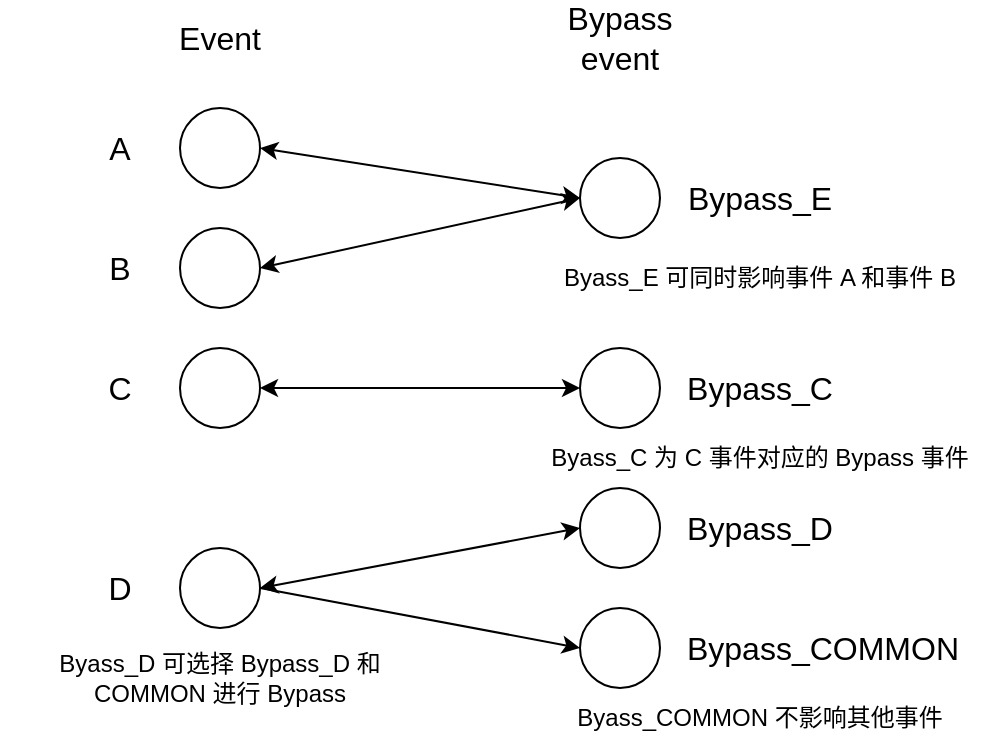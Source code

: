 <mxfile version="28.2.3">
  <diagram name="第 1 页" id="NCsJXEQHVqjGF3GBmv68">
    <mxGraphModel dx="1109" dy="843" grid="1" gridSize="10" guides="1" tooltips="1" connect="1" arrows="1" fold="1" page="1" pageScale="1" pageWidth="827" pageHeight="1169" math="0" shadow="0">
      <root>
        <mxCell id="0" />
        <mxCell id="1" parent="0" />
        <mxCell id="pQwcLOvFqo98Sgp6cZVr-1" value="" style="ellipse;whiteSpace=wrap;html=1;aspect=fixed;" vertex="1" parent="1">
          <mxGeometry x="200" y="200" width="40" height="40" as="geometry" />
        </mxCell>
        <mxCell id="pQwcLOvFqo98Sgp6cZVr-2" value="" style="ellipse;whiteSpace=wrap;html=1;aspect=fixed;" vertex="1" parent="1">
          <mxGeometry x="200" y="260" width="40" height="40" as="geometry" />
        </mxCell>
        <mxCell id="pQwcLOvFqo98Sgp6cZVr-3" value="" style="ellipse;whiteSpace=wrap;html=1;aspect=fixed;" vertex="1" parent="1">
          <mxGeometry x="200" y="320" width="40" height="40" as="geometry" />
        </mxCell>
        <mxCell id="pQwcLOvFqo98Sgp6cZVr-33" style="rounded=0;orthogonalLoop=1;jettySize=auto;html=1;exitX=1;exitY=0.5;exitDx=0;exitDy=0;entryX=0;entryY=0.5;entryDx=0;entryDy=0;startArrow=classic;startFill=1;" edge="1" parent="1" source="pQwcLOvFqo98Sgp6cZVr-4" target="pQwcLOvFqo98Sgp6cZVr-10">
          <mxGeometry relative="1" as="geometry" />
        </mxCell>
        <mxCell id="pQwcLOvFqo98Sgp6cZVr-34" style="rounded=0;orthogonalLoop=1;jettySize=auto;html=1;exitX=1;exitY=0.5;exitDx=0;exitDy=0;entryX=0;entryY=0.5;entryDx=0;entryDy=0;startArrow=none;startFill=0;" edge="1" parent="1" source="pQwcLOvFqo98Sgp6cZVr-4" target="pQwcLOvFqo98Sgp6cZVr-29">
          <mxGeometry relative="1" as="geometry" />
        </mxCell>
        <mxCell id="pQwcLOvFqo98Sgp6cZVr-4" value="" style="ellipse;whiteSpace=wrap;html=1;aspect=fixed;" vertex="1" parent="1">
          <mxGeometry x="200" y="420" width="40" height="40" as="geometry" />
        </mxCell>
        <mxCell id="pQwcLOvFqo98Sgp6cZVr-6" value="&lt;font style=&quot;font-size: 16px;&quot;&gt;Event&lt;/font&gt;" style="text;html=1;align=center;verticalAlign=middle;whiteSpace=wrap;rounded=0;" vertex="1" parent="1">
          <mxGeometry x="190" y="150" width="60" height="30" as="geometry" />
        </mxCell>
        <mxCell id="pQwcLOvFqo98Sgp6cZVr-19" style="rounded=0;orthogonalLoop=1;jettySize=auto;html=1;exitX=0;exitY=0.5;exitDx=0;exitDy=0;entryX=1;entryY=0.5;entryDx=0;entryDy=0;startArrow=classic;startFill=1;" edge="1" parent="1" source="pQwcLOvFqo98Sgp6cZVr-7" target="pQwcLOvFqo98Sgp6cZVr-1">
          <mxGeometry relative="1" as="geometry" />
        </mxCell>
        <mxCell id="pQwcLOvFqo98Sgp6cZVr-20" style="rounded=0;orthogonalLoop=1;jettySize=auto;html=1;exitX=0;exitY=0.5;exitDx=0;exitDy=0;entryX=1;entryY=0.5;entryDx=0;entryDy=0;startArrow=classic;startFill=1;" edge="1" parent="1" source="pQwcLOvFqo98Sgp6cZVr-7" target="pQwcLOvFqo98Sgp6cZVr-2">
          <mxGeometry relative="1" as="geometry" />
        </mxCell>
        <mxCell id="pQwcLOvFqo98Sgp6cZVr-7" value="" style="ellipse;whiteSpace=wrap;html=1;aspect=fixed;" vertex="1" parent="1">
          <mxGeometry x="400" y="225" width="40" height="40" as="geometry" />
        </mxCell>
        <mxCell id="pQwcLOvFqo98Sgp6cZVr-21" style="edgeStyle=orthogonalEdgeStyle;rounded=0;orthogonalLoop=1;jettySize=auto;html=1;exitX=0;exitY=0.5;exitDx=0;exitDy=0;entryX=1;entryY=0.5;entryDx=0;entryDy=0;startArrow=classic;startFill=1;" edge="1" parent="1" source="pQwcLOvFqo98Sgp6cZVr-9" target="pQwcLOvFqo98Sgp6cZVr-3">
          <mxGeometry relative="1" as="geometry" />
        </mxCell>
        <mxCell id="pQwcLOvFqo98Sgp6cZVr-9" value="" style="ellipse;whiteSpace=wrap;html=1;aspect=fixed;" vertex="1" parent="1">
          <mxGeometry x="400" y="320" width="40" height="40" as="geometry" />
        </mxCell>
        <mxCell id="pQwcLOvFqo98Sgp6cZVr-10" value="" style="ellipse;whiteSpace=wrap;html=1;aspect=fixed;" vertex="1" parent="1">
          <mxGeometry x="400" y="390" width="40" height="40" as="geometry" />
        </mxCell>
        <mxCell id="pQwcLOvFqo98Sgp6cZVr-12" value="&lt;font style=&quot;font-size: 16px;&quot;&gt;Bypass event&lt;/font&gt;" style="text;html=1;align=center;verticalAlign=middle;whiteSpace=wrap;rounded=0;" vertex="1" parent="1">
          <mxGeometry x="390" y="150" width="60" height="30" as="geometry" />
        </mxCell>
        <mxCell id="pQwcLOvFqo98Sgp6cZVr-13" value="&lt;font style=&quot;font-size: 16px;&quot;&gt;A&lt;/font&gt;" style="text;html=1;align=center;verticalAlign=middle;whiteSpace=wrap;rounded=0;" vertex="1" parent="1">
          <mxGeometry x="140" y="205" width="60" height="30" as="geometry" />
        </mxCell>
        <mxCell id="pQwcLOvFqo98Sgp6cZVr-14" value="&lt;span style=&quot;font-size: 16px;&quot;&gt;B&lt;/span&gt;" style="text;html=1;align=center;verticalAlign=middle;whiteSpace=wrap;rounded=0;" vertex="1" parent="1">
          <mxGeometry x="140" y="265" width="60" height="30" as="geometry" />
        </mxCell>
        <mxCell id="pQwcLOvFqo98Sgp6cZVr-15" value="&lt;font style=&quot;font-size: 16px;&quot;&gt;C&lt;/font&gt;" style="text;html=1;align=center;verticalAlign=middle;whiteSpace=wrap;rounded=0;" vertex="1" parent="1">
          <mxGeometry x="140" y="325" width="60" height="30" as="geometry" />
        </mxCell>
        <mxCell id="pQwcLOvFqo98Sgp6cZVr-16" value="&lt;font style=&quot;font-size: 16px;&quot;&gt;D&lt;/font&gt;" style="text;html=1;align=center;verticalAlign=middle;whiteSpace=wrap;rounded=0;" vertex="1" parent="1">
          <mxGeometry x="140" y="425" width="60" height="30" as="geometry" />
        </mxCell>
        <mxCell id="pQwcLOvFqo98Sgp6cZVr-22" value="&lt;font style=&quot;font-size: 16px;&quot;&gt;Bypass_E&lt;/font&gt;" style="text;html=1;align=center;verticalAlign=middle;whiteSpace=wrap;rounded=0;" vertex="1" parent="1">
          <mxGeometry x="460" y="230" width="60" height="30" as="geometry" />
        </mxCell>
        <mxCell id="pQwcLOvFqo98Sgp6cZVr-24" value="&lt;font style=&quot;font-size: 16px;&quot;&gt;Bypass_C&lt;/font&gt;" style="text;html=1;align=center;verticalAlign=middle;whiteSpace=wrap;rounded=0;" vertex="1" parent="1">
          <mxGeometry x="460" y="325" width="60" height="30" as="geometry" />
        </mxCell>
        <mxCell id="pQwcLOvFqo98Sgp6cZVr-27" value="Byass_E 可同时影响事件 A 和事件 B" style="text;html=1;align=center;verticalAlign=middle;whiteSpace=wrap;rounded=0;" vertex="1" parent="1">
          <mxGeometry x="380" y="270" width="220" height="30" as="geometry" />
        </mxCell>
        <mxCell id="pQwcLOvFqo98Sgp6cZVr-28" value="Byass_C 为 C 事件对应的 Bypass 事件" style="text;html=1;align=center;verticalAlign=middle;whiteSpace=wrap;rounded=0;" vertex="1" parent="1">
          <mxGeometry x="380" y="360" width="220" height="30" as="geometry" />
        </mxCell>
        <mxCell id="pQwcLOvFqo98Sgp6cZVr-29" value="" style="ellipse;whiteSpace=wrap;html=1;aspect=fixed;" vertex="1" parent="1">
          <mxGeometry x="400" y="450" width="40" height="40" as="geometry" />
        </mxCell>
        <mxCell id="pQwcLOvFqo98Sgp6cZVr-30" value="&lt;font style=&quot;font-size: 16px;&quot;&gt;Bypass_D&lt;/font&gt;" style="text;html=1;align=center;verticalAlign=middle;whiteSpace=wrap;rounded=0;" vertex="1" parent="1">
          <mxGeometry x="460" y="395" width="60" height="30" as="geometry" />
        </mxCell>
        <mxCell id="pQwcLOvFqo98Sgp6cZVr-31" value="&lt;font style=&quot;font-size: 16px;&quot;&gt;Bypass_COMMON&lt;/font&gt;" style="text;html=1;align=center;verticalAlign=middle;whiteSpace=wrap;rounded=0;" vertex="1" parent="1">
          <mxGeometry x="460" y="455" width="123" height="30" as="geometry" />
        </mxCell>
        <mxCell id="pQwcLOvFqo98Sgp6cZVr-32" value="Byass_D 可选择 Bypass_D 和 COMMON 进行 Bypass" style="text;html=1;align=center;verticalAlign=middle;whiteSpace=wrap;rounded=0;" vertex="1" parent="1">
          <mxGeometry x="110" y="470" width="220" height="30" as="geometry" />
        </mxCell>
        <mxCell id="pQwcLOvFqo98Sgp6cZVr-35" value="Byass_COMMON 不影响其他事件" style="text;html=1;align=center;verticalAlign=middle;whiteSpace=wrap;rounded=0;" vertex="1" parent="1">
          <mxGeometry x="380" y="490" width="220" height="30" as="geometry" />
        </mxCell>
      </root>
    </mxGraphModel>
  </diagram>
</mxfile>
